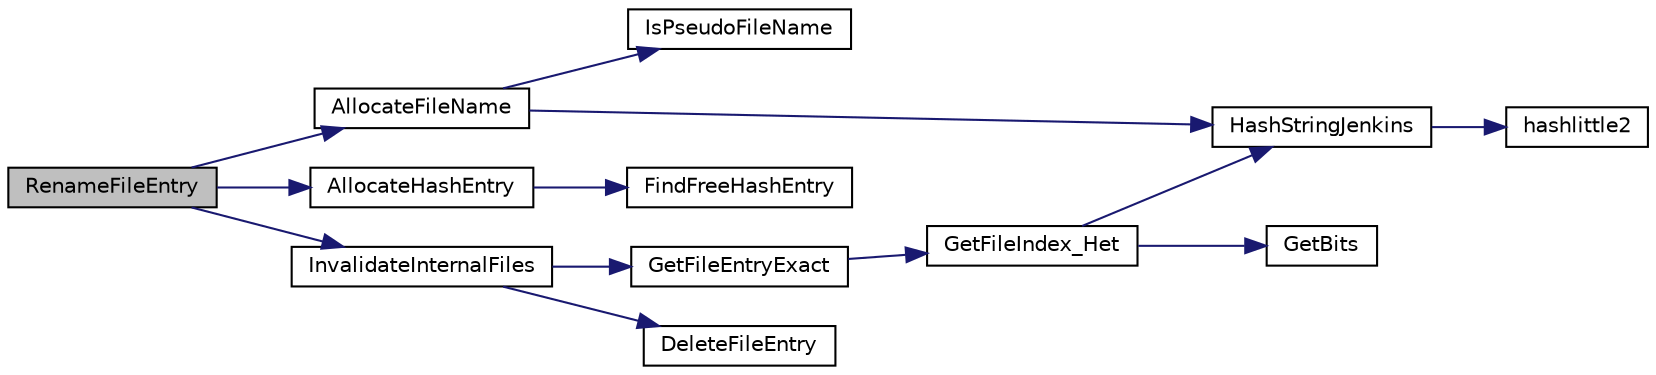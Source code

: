 digraph G
{
  edge [fontname="Helvetica",fontsize="10",labelfontname="Helvetica",labelfontsize="10"];
  node [fontname="Helvetica",fontsize="10",shape=record];
  rankdir="LR";
  Node1 [label="RenameFileEntry",height=0.2,width=0.4,color="black", fillcolor="grey75", style="filled" fontcolor="black"];
  Node1 -> Node2 [color="midnightblue",fontsize="10",style="solid",fontname="Helvetica"];
  Node2 [label="AllocateFileName",height=0.2,width=0.4,color="black", fillcolor="white", style="filled",URL="$_s_base_file_table_8cpp.html#a551f6e01e95accafb0042ae9b8d81e61"];
  Node2 -> Node3 [color="midnightblue",fontsize="10",style="solid",fontname="Helvetica"];
  Node3 [label="IsPseudoFileName",height=0.2,width=0.4,color="black", fillcolor="white", style="filled",URL="$_s_base_common_8cpp.html#ad01c4c290fa6caebc77053dbc12c1070"];
  Node2 -> Node4 [color="midnightblue",fontsize="10",style="solid",fontname="Helvetica"];
  Node4 [label="HashStringJenkins",height=0.2,width=0.4,color="black", fillcolor="white", style="filled",URL="$_s_base_common_8cpp.html#a7c410e53e1793314064827d095ba86ce"];
  Node4 -> Node5 [color="midnightblue",fontsize="10",style="solid",fontname="Helvetica"];
  Node5 [label="hashlittle2",height=0.2,width=0.4,color="black", fillcolor="white", style="filled",URL="$lookup_8h.html#a28bbffa78951ac929184f31d92a05388"];
  Node1 -> Node6 [color="midnightblue",fontsize="10",style="solid",fontname="Helvetica"];
  Node6 [label="AllocateHashEntry",height=0.2,width=0.4,color="black", fillcolor="white", style="filled",URL="$_s_base_common_8cpp.html#a259665299cf78eb0e253b08d6489da68"];
  Node6 -> Node7 [color="midnightblue",fontsize="10",style="solid",fontname="Helvetica"];
  Node7 [label="FindFreeHashEntry",height=0.2,width=0.4,color="black", fillcolor="white", style="filled",URL="$_s_base_common_8cpp.html#a9eeed4144d8cb5a5f06a0116a1c2133c"];
  Node1 -> Node8 [color="midnightblue",fontsize="10",style="solid",fontname="Helvetica"];
  Node8 [label="InvalidateInternalFiles",height=0.2,width=0.4,color="black", fillcolor="white", style="filled",URL="$_s_base_file_table_8cpp.html#a49c99a591813b88b38d9d219af88a8d4"];
  Node8 -> Node9 [color="midnightblue",fontsize="10",style="solid",fontname="Helvetica"];
  Node9 [label="GetFileEntryExact",height=0.2,width=0.4,color="black", fillcolor="white", style="filled",URL="$_s_base_file_table_8cpp.html#a90069131da300c2a6d9ff0b7a1b41806"];
  Node9 -> Node10 [color="midnightblue",fontsize="10",style="solid",fontname="Helvetica"];
  Node10 [label="GetFileIndex_Het",height=0.2,width=0.4,color="black", fillcolor="white", style="filled",URL="$_s_base_file_table_8cpp.html#acf04d5326a7dd5e0c5d82598f8e76a50"];
  Node10 -> Node4 [color="midnightblue",fontsize="10",style="solid",fontname="Helvetica"];
  Node10 -> Node11 [color="midnightblue",fontsize="10",style="solid",fontname="Helvetica"];
  Node11 [label="GetBits",height=0.2,width=0.4,color="black", fillcolor="white", style="filled",URL="$_s_base_file_table_8cpp.html#a8b7cf3b06d4cc7779a95a0ef92172269"];
  Node8 -> Node12 [color="midnightblue",fontsize="10",style="solid",fontname="Helvetica"];
  Node12 [label="DeleteFileEntry",height=0.2,width=0.4,color="black", fillcolor="white", style="filled",URL="$_s_base_file_table_8cpp.html#ab491aefc6c1009d67e63868ea2be6ecc"];
}

